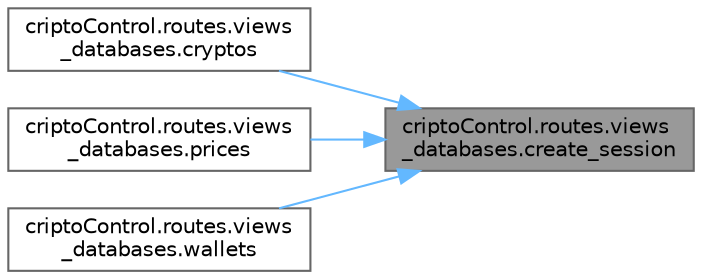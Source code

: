 digraph "criptoControl.routes.views_databases.create_session"
{
 // LATEX_PDF_SIZE
  bgcolor="transparent";
  edge [fontname=Helvetica,fontsize=10,labelfontname=Helvetica,labelfontsize=10];
  node [fontname=Helvetica,fontsize=10,shape=box,height=0.2,width=0.4];
  rankdir="RL";
  Node1 [id="Node000001",label="criptoControl.routes.views\l_databases.create_session",height=0.2,width=0.4,color="gray40", fillcolor="grey60", style="filled", fontcolor="black",tooltip=" "];
  Node1 -> Node2 [id="edge4_Node000001_Node000002",dir="back",color="steelblue1",style="solid",tooltip=" "];
  Node2 [id="Node000002",label="criptoControl.routes.views\l_databases.cryptos",height=0.2,width=0.4,color="grey40", fillcolor="white", style="filled",URL="$namespacecripto_control_1_1routes_1_1views__databases.html#a0a959245cebf1ea7e20c96e52d15d1b9",tooltip=" "];
  Node1 -> Node3 [id="edge5_Node000001_Node000003",dir="back",color="steelblue1",style="solid",tooltip=" "];
  Node3 [id="Node000003",label="criptoControl.routes.views\l_databases.prices",height=0.2,width=0.4,color="grey40", fillcolor="white", style="filled",URL="$namespacecripto_control_1_1routes_1_1views__databases.html#a89a5eb23a9e98909fe9ca6ce066d5105",tooltip=" "];
  Node1 -> Node4 [id="edge6_Node000001_Node000004",dir="back",color="steelblue1",style="solid",tooltip=" "];
  Node4 [id="Node000004",label="criptoControl.routes.views\l_databases.wallets",height=0.2,width=0.4,color="grey40", fillcolor="white", style="filled",URL="$namespacecripto_control_1_1routes_1_1views__databases.html#a178a967103307df1c798971d905ee8e2",tooltip=" "];
}
